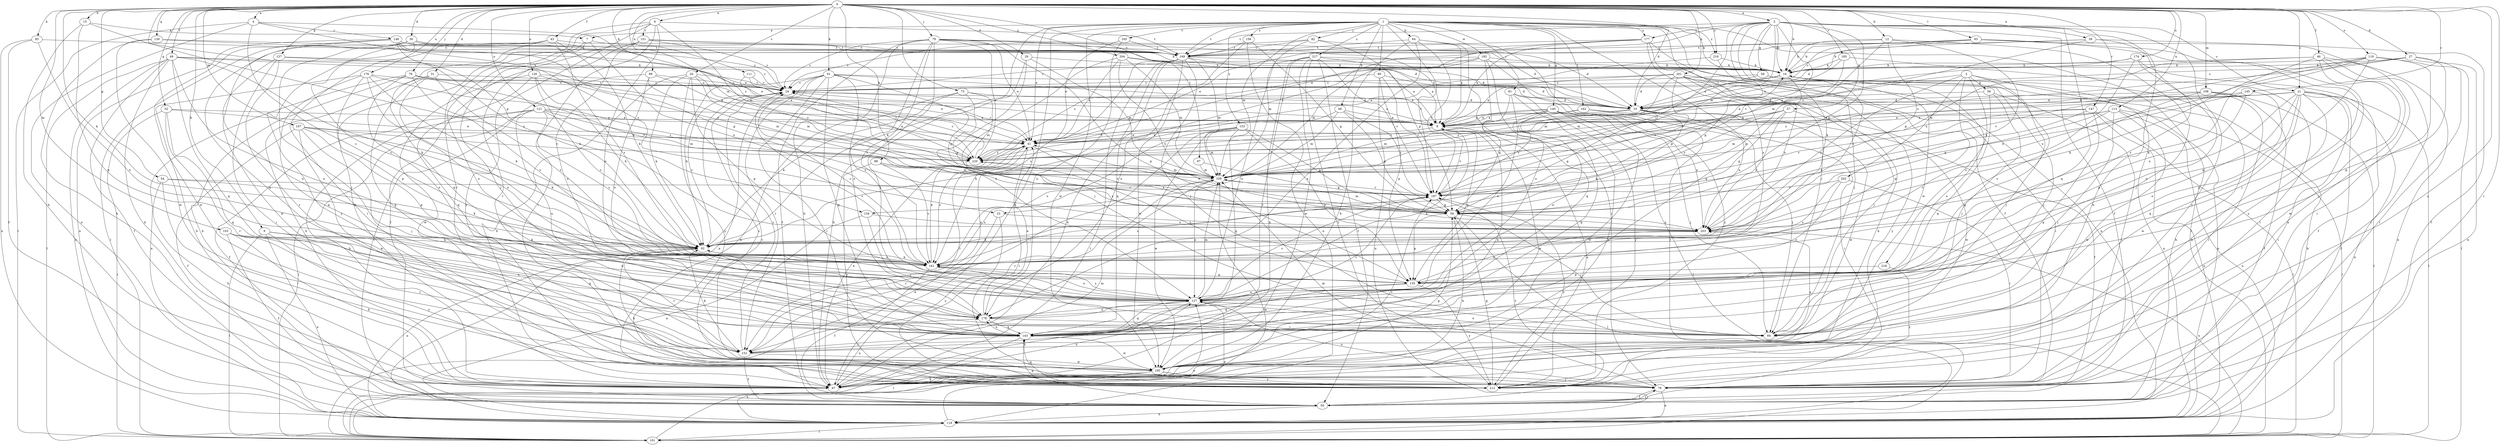 strict digraph  {
0;
1;
2;
3;
4;
6;
7;
8;
9;
12;
15;
16;
20;
21;
23;
24;
27;
29;
30;
31;
33;
38;
41;
43;
46;
49;
50;
52;
54;
56;
57;
58;
59;
64;
66;
67;
73;
76;
78;
79;
80;
81;
82;
84;
85;
88;
89;
91;
92;
93;
97;
101;
103;
107;
108;
109;
111;
113;
118;
119;
121;
126;
127;
134;
135;
137;
139;
140;
143;
145;
147;
148;
151;
152;
153;
156;
161;
162;
165;
169;
174;
176;
177;
178;
185;
187;
192;
195;
201;
202;
203;
204;
212;
216;
217;
218;
220;
0 -> 3  [label=a];
0 -> 4  [label=a];
0 -> 6  [label=a];
0 -> 9  [label=b];
0 -> 12  [label=b];
0 -> 15  [label=b];
0 -> 16  [label=b];
0 -> 20  [label=c];
0 -> 21  [label=c];
0 -> 27  [label=d];
0 -> 29  [label=d];
0 -> 30  [label=d];
0 -> 31  [label=d];
0 -> 33  [label=d];
0 -> 38  [label=e];
0 -> 43  [label=f];
0 -> 46  [label=f];
0 -> 49  [label=f];
0 -> 52  [label=g];
0 -> 54  [label=g];
0 -> 73  [label=i];
0 -> 76  [label=i];
0 -> 78  [label=j];
0 -> 79  [label=j];
0 -> 85  [label=k];
0 -> 88  [label=k];
0 -> 89  [label=k];
0 -> 91  [label=k];
0 -> 92  [label=k];
0 -> 93  [label=l];
0 -> 97  [label=l];
0 -> 103  [label=m];
0 -> 107  [label=m];
0 -> 108  [label=m];
0 -> 109  [label=m];
0 -> 111  [label=n];
0 -> 113  [label=n];
0 -> 119  [label=o];
0 -> 121  [label=o];
0 -> 126  [label=o];
0 -> 134  [label=p];
0 -> 137  [label=q];
0 -> 139  [label=q];
0 -> 145  [label=r];
0 -> 147  [label=r];
0 -> 174  [label=u];
0 -> 176  [label=u];
0 -> 185  [label=v];
0 -> 201  [label=x];
0 -> 204  [label=y];
0 -> 212  [label=y];
0 -> 216  [label=z];
1 -> 7  [label=a];
1 -> 16  [label=b];
1 -> 41  [label=e];
1 -> 50  [label=f];
1 -> 64  [label=h];
1 -> 66  [label=h];
1 -> 67  [label=h];
1 -> 80  [label=j];
1 -> 81  [label=j];
1 -> 82  [label=j];
1 -> 84  [label=j];
1 -> 92  [label=k];
1 -> 101  [label=l];
1 -> 109  [label=m];
1 -> 140  [label=q];
1 -> 143  [label=q];
1 -> 153  [label=s];
1 -> 156  [label=s];
1 -> 162  [label=t];
1 -> 165  [label=t];
1 -> 169  [label=t];
1 -> 177  [label=u];
1 -> 187  [label=v];
1 -> 192  [label=w];
1 -> 195  [label=w];
1 -> 216  [label=z];
1 -> 217  [label=z];
2 -> 56  [label=g];
2 -> 84  [label=j];
2 -> 118  [label=n];
2 -> 134  [label=p];
2 -> 135  [label=p];
2 -> 202  [label=x];
2 -> 203  [label=x];
2 -> 218  [label=z];
3 -> 16  [label=b];
3 -> 21  [label=c];
3 -> 23  [label=c];
3 -> 41  [label=e];
3 -> 50  [label=f];
3 -> 57  [label=g];
3 -> 58  [label=g];
3 -> 59  [label=g];
3 -> 67  [label=h];
3 -> 92  [label=k];
3 -> 109  [label=m];
3 -> 143  [label=q];
3 -> 161  [label=s];
3 -> 169  [label=t];
3 -> 177  [label=u];
3 -> 187  [label=v];
3 -> 195  [label=w];
3 -> 212  [label=y];
4 -> 23  [label=c];
4 -> 101  [label=l];
4 -> 118  [label=n];
4 -> 148  [label=r];
4 -> 161  [label=s];
4 -> 220  [label=z];
6 -> 67  [label=h];
6 -> 76  [label=i];
6 -> 109  [label=m];
6 -> 127  [label=o];
6 -> 151  [label=r];
6 -> 152  [label=r];
6 -> 169  [label=t];
6 -> 212  [label=y];
7 -> 84  [label=j];
7 -> 169  [label=t];
7 -> 178  [label=u];
7 -> 203  [label=x];
8 -> 41  [label=e];
8 -> 127  [label=o];
8 -> 135  [label=p];
8 -> 187  [label=v];
8 -> 195  [label=w];
9 -> 92  [label=k];
9 -> 101  [label=l];
9 -> 118  [label=n];
9 -> 127  [label=o];
9 -> 143  [label=q];
9 -> 212  [label=y];
12 -> 16  [label=b];
12 -> 59  [label=g];
12 -> 84  [label=j];
12 -> 109  [label=m];
12 -> 169  [label=t];
12 -> 203  [label=x];
15 -> 7  [label=a];
15 -> 67  [label=h];
15 -> 178  [label=u];
15 -> 203  [label=x];
16 -> 24  [label=c];
16 -> 33  [label=d];
16 -> 59  [label=g];
16 -> 143  [label=q];
16 -> 178  [label=u];
20 -> 24  [label=c];
20 -> 67  [label=h];
20 -> 92  [label=k];
20 -> 109  [label=m];
20 -> 135  [label=p];
20 -> 212  [label=y];
20 -> 220  [label=z];
21 -> 8  [label=a];
21 -> 33  [label=d];
21 -> 41  [label=e];
21 -> 50  [label=f];
21 -> 67  [label=h];
21 -> 76  [label=i];
21 -> 101  [label=l];
21 -> 118  [label=n];
21 -> 127  [label=o];
21 -> 135  [label=p];
21 -> 143  [label=q];
21 -> 195  [label=w];
23 -> 152  [label=r];
23 -> 203  [label=x];
23 -> 212  [label=y];
24 -> 8  [label=a];
24 -> 33  [label=d];
27 -> 16  [label=b];
27 -> 24  [label=c];
27 -> 76  [label=i];
27 -> 118  [label=n];
27 -> 135  [label=p];
27 -> 220  [label=z];
29 -> 16  [label=b];
29 -> 67  [label=h];
29 -> 109  [label=m];
29 -> 127  [label=o];
30 -> 24  [label=c];
30 -> 41  [label=e];
30 -> 84  [label=j];
30 -> 101  [label=l];
30 -> 143  [label=q];
30 -> 161  [label=s];
30 -> 169  [label=t];
31 -> 24  [label=c];
31 -> 67  [label=h];
31 -> 127  [label=o];
31 -> 143  [label=q];
31 -> 161  [label=s];
33 -> 8  [label=a];
33 -> 50  [label=f];
33 -> 59  [label=g];
33 -> 92  [label=k];
33 -> 195  [label=w];
33 -> 203  [label=x];
33 -> 220  [label=z];
38 -> 16  [label=b];
38 -> 50  [label=f];
38 -> 161  [label=s];
38 -> 169  [label=t];
38 -> 220  [label=z];
41 -> 24  [label=c];
41 -> 76  [label=i];
41 -> 152  [label=r];
41 -> 161  [label=s];
41 -> 203  [label=x];
41 -> 220  [label=z];
43 -> 76  [label=i];
43 -> 92  [label=k];
43 -> 143  [label=q];
43 -> 161  [label=s];
43 -> 169  [label=t];
43 -> 212  [label=y];
46 -> 16  [label=b];
46 -> 76  [label=i];
46 -> 92  [label=k];
46 -> 109  [label=m];
46 -> 118  [label=n];
46 -> 195  [label=w];
46 -> 212  [label=y];
49 -> 16  [label=b];
49 -> 41  [label=e];
49 -> 50  [label=f];
49 -> 67  [label=h];
49 -> 92  [label=k];
49 -> 101  [label=l];
49 -> 118  [label=n];
49 -> 127  [label=o];
49 -> 143  [label=q];
50 -> 16  [label=b];
50 -> 76  [label=i];
50 -> 118  [label=n];
50 -> 143  [label=q];
50 -> 187  [label=v];
52 -> 8  [label=a];
52 -> 41  [label=e];
52 -> 101  [label=l];
52 -> 143  [label=q];
52 -> 152  [label=r];
54 -> 67  [label=h];
54 -> 76  [label=i];
54 -> 92  [label=k];
54 -> 187  [label=v];
56 -> 33  [label=d];
56 -> 76  [label=i];
56 -> 84  [label=j];
56 -> 143  [label=q];
57 -> 8  [label=a];
57 -> 59  [label=g];
57 -> 187  [label=v];
57 -> 195  [label=w];
57 -> 203  [label=x];
57 -> 220  [label=z];
58 -> 24  [label=c];
58 -> 84  [label=j];
58 -> 109  [label=m];
58 -> 118  [label=n];
59 -> 41  [label=e];
59 -> 67  [label=h];
59 -> 84  [label=j];
59 -> 101  [label=l];
59 -> 109  [label=m];
59 -> 135  [label=p];
59 -> 203  [label=x];
64 -> 8  [label=a];
64 -> 67  [label=h];
64 -> 76  [label=i];
64 -> 169  [label=t];
64 -> 178  [label=u];
64 -> 187  [label=v];
66 -> 8  [label=a];
66 -> 59  [label=g];
66 -> 92  [label=k];
66 -> 109  [label=m];
66 -> 187  [label=v];
67 -> 41  [label=e];
67 -> 59  [label=g];
67 -> 109  [label=m];
67 -> 127  [label=o];
67 -> 178  [label=u];
67 -> 187  [label=v];
73 -> 33  [label=d];
73 -> 59  [label=g];
73 -> 67  [label=h];
73 -> 92  [label=k];
73 -> 109  [label=m];
76 -> 24  [label=c];
76 -> 50  [label=f];
76 -> 92  [label=k];
76 -> 109  [label=m];
76 -> 118  [label=n];
76 -> 127  [label=o];
78 -> 8  [label=a];
78 -> 24  [label=c];
78 -> 67  [label=h];
78 -> 118  [label=n];
78 -> 127  [label=o];
78 -> 161  [label=s];
78 -> 187  [label=v];
79 -> 8  [label=a];
79 -> 24  [label=c];
79 -> 33  [label=d];
79 -> 41  [label=e];
79 -> 50  [label=f];
79 -> 67  [label=h];
79 -> 84  [label=j];
79 -> 135  [label=p];
79 -> 161  [label=s];
79 -> 169  [label=t];
79 -> 178  [label=u];
79 -> 220  [label=z];
80 -> 24  [label=c];
80 -> 33  [label=d];
80 -> 118  [label=n];
80 -> 135  [label=p];
80 -> 187  [label=v];
81 -> 33  [label=d];
81 -> 59  [label=g];
81 -> 67  [label=h];
81 -> 127  [label=o];
81 -> 212  [label=y];
82 -> 24  [label=c];
82 -> 59  [label=g];
82 -> 101  [label=l];
82 -> 109  [label=m];
82 -> 169  [label=t];
84 -> 127  [label=o];
85 -> 50  [label=f];
85 -> 118  [label=n];
85 -> 127  [label=o];
85 -> 169  [label=t];
88 -> 109  [label=m];
88 -> 161  [label=s];
88 -> 187  [label=v];
88 -> 203  [label=x];
88 -> 212  [label=y];
89 -> 24  [label=c];
89 -> 50  [label=f];
89 -> 109  [label=m];
89 -> 127  [label=o];
89 -> 220  [label=z];
91 -> 8  [label=a];
91 -> 24  [label=c];
91 -> 33  [label=d];
91 -> 59  [label=g];
91 -> 76  [label=i];
91 -> 92  [label=k];
91 -> 118  [label=n];
91 -> 143  [label=q];
91 -> 152  [label=r];
91 -> 161  [label=s];
92 -> 24  [label=c];
92 -> 118  [label=n];
92 -> 152  [label=r];
92 -> 161  [label=s];
93 -> 16  [label=b];
93 -> 24  [label=c];
93 -> 33  [label=d];
93 -> 76  [label=i];
93 -> 84  [label=j];
93 -> 169  [label=t];
93 -> 212  [label=y];
97 -> 59  [label=g];
97 -> 109  [label=m];
101 -> 41  [label=e];
101 -> 109  [label=m];
101 -> 127  [label=o];
101 -> 203  [label=x];
103 -> 50  [label=f];
103 -> 67  [label=h];
103 -> 92  [label=k];
103 -> 152  [label=r];
103 -> 178  [label=u];
107 -> 41  [label=e];
107 -> 50  [label=f];
107 -> 84  [label=j];
107 -> 92  [label=k];
107 -> 135  [label=p];
107 -> 195  [label=w];
107 -> 220  [label=z];
108 -> 33  [label=d];
108 -> 50  [label=f];
108 -> 76  [label=i];
108 -> 101  [label=l];
108 -> 161  [label=s];
108 -> 220  [label=z];
109 -> 16  [label=b];
109 -> 127  [label=o];
109 -> 152  [label=r];
109 -> 161  [label=s];
109 -> 187  [label=v];
111 -> 24  [label=c];
111 -> 41  [label=e];
111 -> 220  [label=z];
113 -> 8  [label=a];
113 -> 84  [label=j];
113 -> 101  [label=l];
113 -> 109  [label=m];
113 -> 118  [label=n];
113 -> 161  [label=s];
113 -> 195  [label=w];
118 -> 16  [label=b];
118 -> 101  [label=l];
118 -> 127  [label=o];
119 -> 16  [label=b];
119 -> 84  [label=j];
119 -> 92  [label=k];
119 -> 101  [label=l];
119 -> 135  [label=p];
119 -> 187  [label=v];
119 -> 203  [label=x];
121 -> 8  [label=a];
121 -> 41  [label=e];
121 -> 50  [label=f];
121 -> 67  [label=h];
121 -> 101  [label=l];
121 -> 109  [label=m];
121 -> 161  [label=s];
121 -> 178  [label=u];
121 -> 220  [label=z];
126 -> 24  [label=c];
126 -> 92  [label=k];
126 -> 143  [label=q];
126 -> 161  [label=s];
126 -> 195  [label=w];
126 -> 220  [label=z];
127 -> 24  [label=c];
127 -> 67  [label=h];
127 -> 109  [label=m];
127 -> 143  [label=q];
127 -> 161  [label=s];
127 -> 178  [label=u];
127 -> 187  [label=v];
134 -> 84  [label=j];
134 -> 118  [label=n];
134 -> 203  [label=x];
135 -> 127  [label=o];
135 -> 143  [label=q];
135 -> 203  [label=x];
135 -> 212  [label=y];
135 -> 220  [label=z];
137 -> 16  [label=b];
137 -> 24  [label=c];
137 -> 76  [label=i];
137 -> 152  [label=r];
137 -> 195  [label=w];
139 -> 8  [label=a];
139 -> 67  [label=h];
139 -> 169  [label=t];
139 -> 195  [label=w];
140 -> 8  [label=a];
140 -> 84  [label=j];
140 -> 101  [label=l];
140 -> 109  [label=m];
140 -> 127  [label=o];
140 -> 143  [label=q];
140 -> 195  [label=w];
140 -> 203  [label=x];
140 -> 220  [label=z];
143 -> 101  [label=l];
143 -> 152  [label=r];
143 -> 178  [label=u];
143 -> 195  [label=w];
145 -> 33  [label=d];
145 -> 59  [label=g];
145 -> 135  [label=p];
145 -> 203  [label=x];
147 -> 8  [label=a];
147 -> 101  [label=l];
147 -> 118  [label=n];
147 -> 143  [label=q];
147 -> 187  [label=v];
147 -> 203  [label=x];
148 -> 16  [label=b];
148 -> 33  [label=d];
148 -> 59  [label=g];
148 -> 92  [label=k];
148 -> 118  [label=n];
148 -> 169  [label=t];
148 -> 178  [label=u];
148 -> 195  [label=w];
151 -> 24  [label=c];
151 -> 33  [label=d];
151 -> 50  [label=f];
151 -> 152  [label=r];
151 -> 169  [label=t];
151 -> 178  [label=u];
152 -> 8  [label=a];
152 -> 24  [label=c];
152 -> 50  [label=f];
152 -> 92  [label=k];
152 -> 195  [label=w];
152 -> 203  [label=x];
153 -> 41  [label=e];
153 -> 59  [label=g];
153 -> 109  [label=m];
153 -> 135  [label=p];
153 -> 143  [label=q];
153 -> 152  [label=r];
153 -> 161  [label=s];
153 -> 195  [label=w];
156 -> 59  [label=g];
156 -> 118  [label=n];
156 -> 169  [label=t];
156 -> 178  [label=u];
161 -> 24  [label=c];
161 -> 41  [label=e];
161 -> 50  [label=f];
161 -> 92  [label=k];
161 -> 127  [label=o];
161 -> 135  [label=p];
162 -> 8  [label=a];
162 -> 76  [label=i];
162 -> 84  [label=j];
162 -> 187  [label=v];
165 -> 41  [label=e];
165 -> 169  [label=t];
165 -> 178  [label=u];
169 -> 8  [label=a];
169 -> 16  [label=b];
169 -> 67  [label=h];
169 -> 84  [label=j];
169 -> 101  [label=l];
169 -> 109  [label=m];
169 -> 143  [label=q];
169 -> 161  [label=s];
169 -> 195  [label=w];
174 -> 16  [label=b];
174 -> 33  [label=d];
174 -> 50  [label=f];
174 -> 127  [label=o];
174 -> 203  [label=x];
176 -> 24  [label=c];
176 -> 67  [label=h];
176 -> 92  [label=k];
176 -> 135  [label=p];
176 -> 143  [label=q];
176 -> 161  [label=s];
176 -> 220  [label=z];
177 -> 8  [label=a];
177 -> 41  [label=e];
177 -> 84  [label=j];
177 -> 118  [label=n];
177 -> 161  [label=s];
177 -> 169  [label=t];
177 -> 220  [label=z];
178 -> 41  [label=e];
178 -> 84  [label=j];
178 -> 143  [label=q];
178 -> 187  [label=v];
185 -> 8  [label=a];
185 -> 16  [label=b];
185 -> 41  [label=e];
185 -> 76  [label=i];
187 -> 59  [label=g];
187 -> 161  [label=s];
187 -> 212  [label=y];
192 -> 16  [label=b];
192 -> 24  [label=c];
192 -> 109  [label=m];
192 -> 127  [label=o];
192 -> 143  [label=q];
192 -> 212  [label=y];
192 -> 220  [label=z];
195 -> 24  [label=c];
195 -> 67  [label=h];
195 -> 76  [label=i];
195 -> 118  [label=n];
195 -> 212  [label=y];
201 -> 8  [label=a];
201 -> 24  [label=c];
201 -> 33  [label=d];
201 -> 67  [label=h];
201 -> 76  [label=i];
201 -> 84  [label=j];
201 -> 109  [label=m];
201 -> 187  [label=v];
201 -> 203  [label=x];
201 -> 212  [label=y];
202 -> 76  [label=i];
202 -> 127  [label=o];
202 -> 161  [label=s];
202 -> 187  [label=v];
203 -> 92  [label=k];
204 -> 8  [label=a];
204 -> 16  [label=b];
204 -> 41  [label=e];
204 -> 84  [label=j];
204 -> 109  [label=m];
204 -> 203  [label=x];
212 -> 8  [label=a];
212 -> 59  [label=g];
212 -> 143  [label=q];
216 -> 16  [label=b];
216 -> 41  [label=e];
216 -> 59  [label=g];
217 -> 16  [label=b];
217 -> 33  [label=d];
217 -> 50  [label=f];
217 -> 67  [label=h];
217 -> 127  [label=o];
217 -> 152  [label=r];
217 -> 187  [label=v];
217 -> 195  [label=w];
217 -> 212  [label=y];
218 -> 135  [label=p];
218 -> 212  [label=y];
220 -> 24  [label=c];
220 -> 109  [label=m];
}

